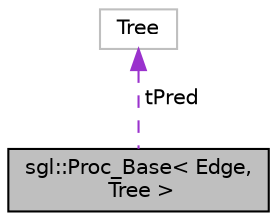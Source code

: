 digraph "sgl::Proc_Base&lt; Edge, Tree &gt;"
{
  edge [fontname="Helvetica",fontsize="10",labelfontname="Helvetica",labelfontsize="10"];
  node [fontname="Helvetica",fontsize="10",shape=record];
  Node1 [label="sgl::Proc_Base\< Edge,\l Tree \>",height=0.2,width=0.4,color="black", fillcolor="grey75", style="filled", fontcolor="black"];
  Node2 -> Node1 [dir="back",color="darkorchid3",fontsize="10",style="dashed",label=" tPred" ,fontname="Helvetica"];
  Node2 [label="Tree",height=0.2,width=0.4,color="grey75", fillcolor="white", style="filled"];
}
